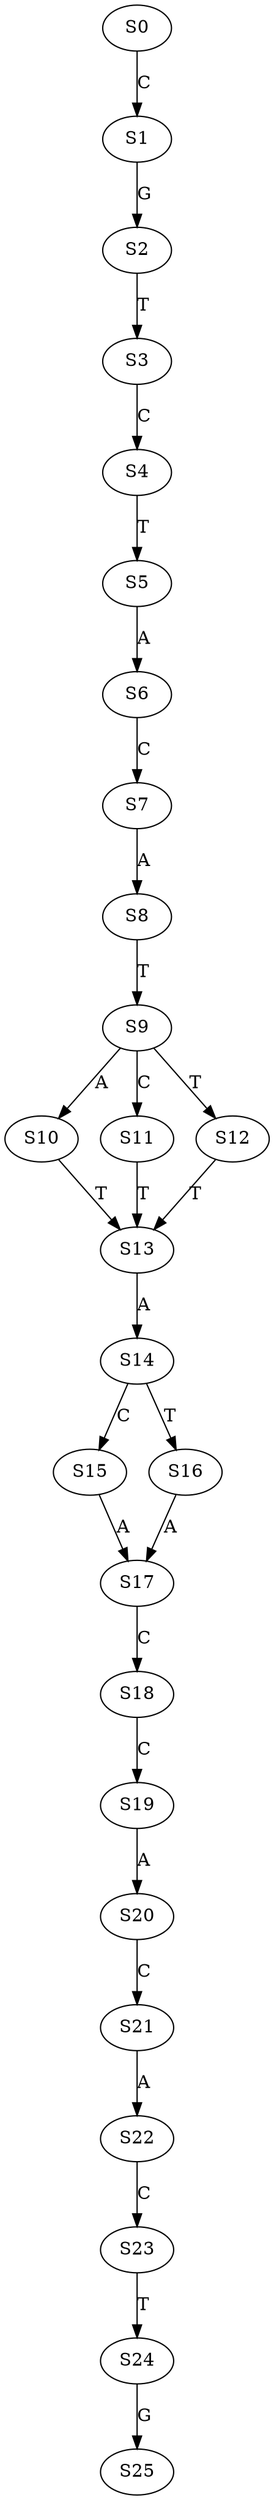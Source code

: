strict digraph  {
	S0 -> S1 [ label = C ];
	S1 -> S2 [ label = G ];
	S2 -> S3 [ label = T ];
	S3 -> S4 [ label = C ];
	S4 -> S5 [ label = T ];
	S5 -> S6 [ label = A ];
	S6 -> S7 [ label = C ];
	S7 -> S8 [ label = A ];
	S8 -> S9 [ label = T ];
	S9 -> S10 [ label = A ];
	S9 -> S11 [ label = C ];
	S9 -> S12 [ label = T ];
	S10 -> S13 [ label = T ];
	S11 -> S13 [ label = T ];
	S12 -> S13 [ label = T ];
	S13 -> S14 [ label = A ];
	S14 -> S15 [ label = C ];
	S14 -> S16 [ label = T ];
	S15 -> S17 [ label = A ];
	S16 -> S17 [ label = A ];
	S17 -> S18 [ label = C ];
	S18 -> S19 [ label = C ];
	S19 -> S20 [ label = A ];
	S20 -> S21 [ label = C ];
	S21 -> S22 [ label = A ];
	S22 -> S23 [ label = C ];
	S23 -> S24 [ label = T ];
	S24 -> S25 [ label = G ];
}
